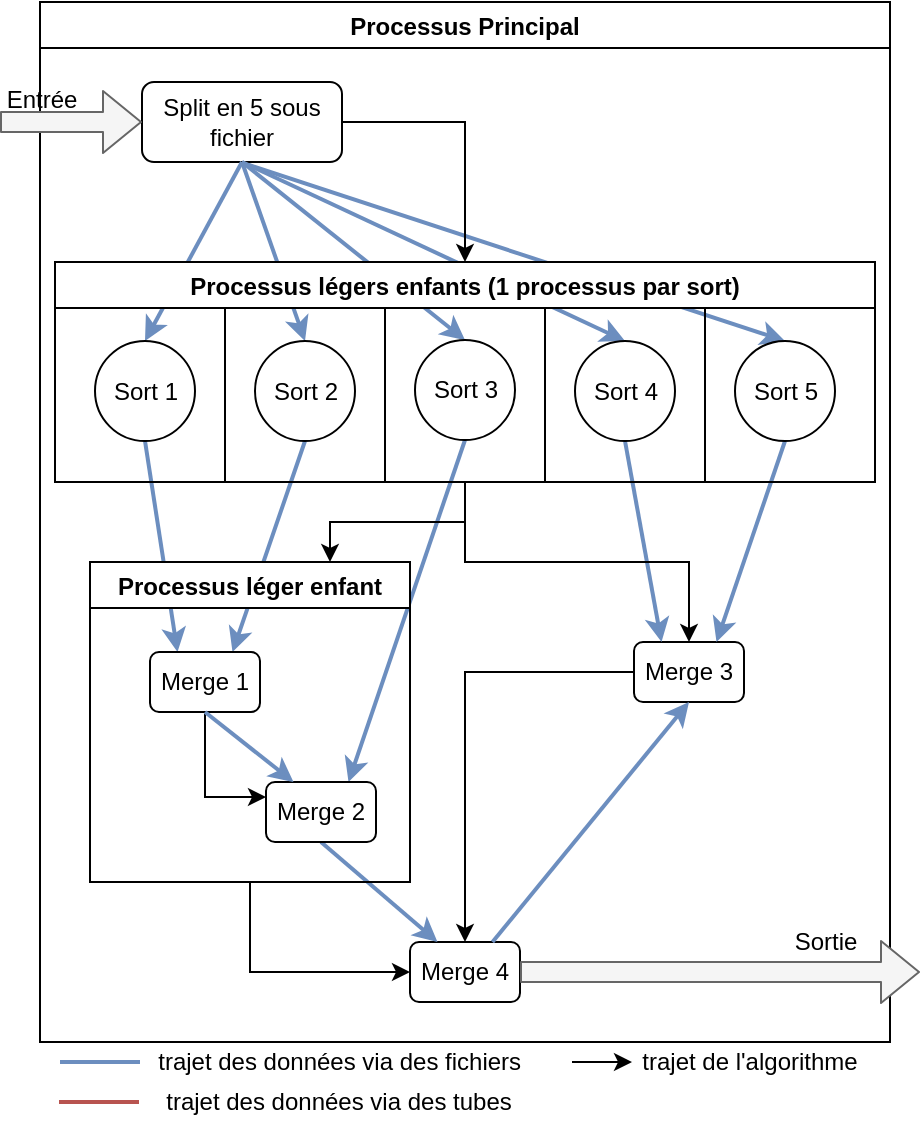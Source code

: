 <mxfile version="10.5.4" type="device"><diagram id="BPp9iIBs97n_RxTWuESZ" name="Page-1"><mxGraphModel dx="741" dy="588" grid="1" gridSize="10" guides="1" tooltips="1" connect="1" arrows="1" fold="1" page="1" pageScale="1" pageWidth="2970" pageHeight="2100" math="0" shadow="0"><root><mxCell id="0"/><mxCell id="1" parent="0"/><mxCell id="PF66NQztbfEcBdRwq2xC-1" value="" style="endArrow=classic;html=1;fillColor=#dae8fc;strokeColor=#6c8ebf;strokeWidth=2;entryX=0.5;entryY=0;entryDx=0;entryDy=0;endFill=1;" parent="1" target="PF66NQztbfEcBdRwq2xC-38" edge="1"><mxGeometry width="50" height="50" relative="1" as="geometry"><mxPoint x="1680" y="160.0" as="sourcePoint"/><mxPoint x="1672.5" y="289.833" as="targetPoint"/></mxGeometry></mxCell><mxCell id="PF66NQztbfEcBdRwq2xC-2" value="Processus Principal" style="swimlane;" parent="1" vertex="1"><mxGeometry x="1580" y="80" width="425" height="520" as="geometry"/></mxCell><mxCell id="PF66NQztbfEcBdRwq2xC-3" style="edgeStyle=orthogonalEdgeStyle;rounded=0;orthogonalLoop=1;jettySize=auto;html=1;entryX=0.5;entryY=0;entryDx=0;entryDy=0;exitX=1;exitY=0.5;exitDx=0;exitDy=0;" parent="PF66NQztbfEcBdRwq2xC-2" source="PF66NQztbfEcBdRwq2xC-4" target="PF66NQztbfEcBdRwq2xC-33" edge="1"><mxGeometry relative="1" as="geometry"><mxPoint x="79.69" y="109.931" as="targetPoint"/></mxGeometry></mxCell><mxCell id="PF66NQztbfEcBdRwq2xC-4" value="Split en 5 sous fichier" style="rounded=1;whiteSpace=wrap;html=1;" parent="PF66NQztbfEcBdRwq2xC-2" vertex="1"><mxGeometry x="51" y="40" width="100" height="40" as="geometry"/></mxCell><mxCell id="PF66NQztbfEcBdRwq2xC-5" style="edgeStyle=orthogonalEdgeStyle;rounded=0;orthogonalLoop=1;jettySize=auto;html=1;entryX=0.5;entryY=0;entryDx=0;entryDy=0;" parent="PF66NQztbfEcBdRwq2xC-2" edge="1"><mxGeometry relative="1" as="geometry"><mxPoint x="105" y="125.103" as="sourcePoint"/></mxGeometry></mxCell><mxCell id="PF66NQztbfEcBdRwq2xC-6" style="edgeStyle=orthogonalEdgeStyle;rounded=0;orthogonalLoop=1;jettySize=auto;html=1;entryX=0.5;entryY=0;entryDx=0;entryDy=0;" parent="PF66NQztbfEcBdRwq2xC-2" edge="1"><mxGeometry relative="1" as="geometry"><mxPoint x="297" y="229.931" as="sourcePoint"/></mxGeometry></mxCell><mxCell id="PF66NQztbfEcBdRwq2xC-7" style="edgeStyle=orthogonalEdgeStyle;rounded=0;orthogonalLoop=1;jettySize=auto;html=1;entryX=0.5;entryY=0;entryDx=0;entryDy=0;" parent="PF66NQztbfEcBdRwq2xC-2" edge="1"><mxGeometry relative="1" as="geometry"><mxPoint x="232" y="194.759" as="sourcePoint"/></mxGeometry></mxCell><mxCell id="PF66NQztbfEcBdRwq2xC-8" style="edgeStyle=orthogonalEdgeStyle;rounded=0;orthogonalLoop=1;jettySize=auto;html=1;entryX=0.5;entryY=0;entryDx=0;entryDy=0;" parent="PF66NQztbfEcBdRwq2xC-2" edge="1"><mxGeometry relative="1" as="geometry"><mxPoint x="170" y="160.276" as="sourcePoint"/></mxGeometry></mxCell><mxCell id="PF66NQztbfEcBdRwq2xC-9" value="" style="endArrow=none;html=1;fillColor=#dae8fc;strokeColor=#6c8ebf;strokeWidth=2;entryX=0.5;entryY=1;entryDx=0;entryDy=0;exitX=0.25;exitY=0;exitDx=0;exitDy=0;endFill=0;startArrow=classic;startFill=1;" parent="PF66NQztbfEcBdRwq2xC-2" source="PF66NQztbfEcBdRwq2xC-23" target="PF66NQztbfEcBdRwq2xC-34" edge="1"><mxGeometry width="50" height="50" relative="1" as="geometry"><mxPoint x="80" y="270" as="sourcePoint"/><mxPoint x="90" y="260" as="targetPoint"/></mxGeometry></mxCell><mxCell id="PF66NQztbfEcBdRwq2xC-10" value="" style="endArrow=none;html=1;fillColor=#dae8fc;strokeColor=#6c8ebf;strokeWidth=2;entryX=0.5;entryY=1;entryDx=0;entryDy=0;exitX=0.75;exitY=0;exitDx=0;exitDy=0;endFill=0;startArrow=classic;startFill=1;" parent="PF66NQztbfEcBdRwq2xC-2" source="PF66NQztbfEcBdRwq2xC-23" target="PF66NQztbfEcBdRwq2xC-35" edge="1"><mxGeometry width="50" height="50" relative="1" as="geometry"><mxPoint x="118" y="270" as="sourcePoint"/><mxPoint x="121" y="280" as="targetPoint"/></mxGeometry></mxCell><mxCell id="PF66NQztbfEcBdRwq2xC-11" value="" style="endArrow=none;html=1;exitX=0.75;exitY=0;exitDx=0;exitDy=0;fillColor=#dae8fc;strokeColor=#6c8ebf;strokeWidth=2;entryX=0.5;entryY=1;entryDx=0;entryDy=0;endFill=0;startArrow=classic;startFill=1;" parent="PF66NQztbfEcBdRwq2xC-2" source="PF66NQztbfEcBdRwq2xC-24" target="PF66NQztbfEcBdRwq2xC-36" edge="1"><mxGeometry width="50" height="50" relative="1" as="geometry"><mxPoint x="176.667" y="374.833" as="sourcePoint"/><mxPoint x="190" y="310" as="targetPoint"/></mxGeometry></mxCell><mxCell id="PF66NQztbfEcBdRwq2xC-12" value="Merge 4" style="rounded=1;whiteSpace=wrap;html=1;" parent="PF66NQztbfEcBdRwq2xC-2" vertex="1"><mxGeometry x="185" y="470" width="55" height="30" as="geometry"/></mxCell><mxCell id="PF66NQztbfEcBdRwq2xC-13" style="edgeStyle=orthogonalEdgeStyle;rounded=0;orthogonalLoop=1;jettySize=auto;html=1;entryX=0;entryY=0.5;entryDx=0;entryDy=0;strokeWidth=1;exitX=0.5;exitY=1;exitDx=0;exitDy=0;" parent="PF66NQztbfEcBdRwq2xC-2" source="PF66NQztbfEcBdRwq2xC-22" target="PF66NQztbfEcBdRwq2xC-12" edge="1"><mxGeometry relative="1" as="geometry"><mxPoint x="180" y="530" as="sourcePoint"/></mxGeometry></mxCell><mxCell id="PF66NQztbfEcBdRwq2xC-14" style="edgeStyle=orthogonalEdgeStyle;rounded=0;orthogonalLoop=1;jettySize=auto;html=1;entryX=0.5;entryY=0;entryDx=0;entryDy=0;" parent="PF66NQztbfEcBdRwq2xC-2" source="PF66NQztbfEcBdRwq2xC-15" target="PF66NQztbfEcBdRwq2xC-12" edge="1"><mxGeometry relative="1" as="geometry"/></mxCell><mxCell id="PF66NQztbfEcBdRwq2xC-15" value="Merge 3" style="rounded=1;whiteSpace=wrap;html=1;" parent="PF66NQztbfEcBdRwq2xC-2" vertex="1"><mxGeometry x="297" y="320" width="55" height="30" as="geometry"/></mxCell><mxCell id="PF66NQztbfEcBdRwq2xC-16" value="" style="endArrow=classic;html=1;fillColor=#dae8fc;strokeColor=#6c8ebf;strokeWidth=2;entryX=0.5;entryY=1;entryDx=0;entryDy=0;exitX=0.75;exitY=0;exitDx=0;exitDy=0;endFill=1;" parent="PF66NQztbfEcBdRwq2xC-2" source="PF66NQztbfEcBdRwq2xC-12" target="PF66NQztbfEcBdRwq2xC-15" edge="1"><mxGeometry width="50" height="50" relative="1" as="geometry"><mxPoint x="340" y="470" as="sourcePoint"/><mxPoint x="280" y="420" as="targetPoint"/></mxGeometry></mxCell><mxCell id="PF66NQztbfEcBdRwq2xC-17" value="" style="endArrow=classic;html=1;fillColor=#dae8fc;strokeColor=#6c8ebf;strokeWidth=2;exitX=0.5;exitY=1;exitDx=0;exitDy=0;entryX=0.25;entryY=0;entryDx=0;entryDy=0;endFill=1;" parent="PF66NQztbfEcBdRwq2xC-2" source="PF66NQztbfEcBdRwq2xC-37" target="PF66NQztbfEcBdRwq2xC-15" edge="1"><mxGeometry width="50" height="50" relative="1" as="geometry"><mxPoint x="270" y="320" as="sourcePoint"/><mxPoint x="290" y="290" as="targetPoint"/></mxGeometry></mxCell><mxCell id="PF66NQztbfEcBdRwq2xC-18" value="" style="endArrow=none;html=1;entryX=0.5;entryY=1;entryDx=0;entryDy=0;fillColor=#dae8fc;strokeColor=#6c8ebf;strokeWidth=2;exitX=0.25;exitY=0;exitDx=0;exitDy=0;endFill=0;startArrow=classic;startFill=1;" parent="PF66NQztbfEcBdRwq2xC-2" source="PF66NQztbfEcBdRwq2xC-12" target="PF66NQztbfEcBdRwq2xC-24" edge="1"><mxGeometry width="50" height="50" relative="1" as="geometry"><mxPoint x="200" y="510" as="sourcePoint"/><mxPoint x="173" y="415" as="targetPoint"/></mxGeometry></mxCell><mxCell id="PF66NQztbfEcBdRwq2xC-19" value="" style="endArrow=none;html=1;fillColor=#dae8fc;strokeColor=#6c8ebf;strokeWidth=2;entryX=0.5;entryY=1;entryDx=0;entryDy=0;exitX=0.75;exitY=0;exitDx=0;exitDy=0;endFill=0;startArrow=classic;startFill=1;" parent="PF66NQztbfEcBdRwq2xC-2" source="PF66NQztbfEcBdRwq2xC-15" target="PF66NQztbfEcBdRwq2xC-38" edge="1"><mxGeometry width="50" height="50" relative="1" as="geometry"><mxPoint x="360" y="320" as="sourcePoint"/><mxPoint x="333" y="350" as="targetPoint"/></mxGeometry></mxCell><mxCell id="PF66NQztbfEcBdRwq2xC-20" value="" style="shape=flexArrow;endArrow=classic;html=1;strokeWidth=1;fillColor=#f5f5f5;strokeColor=#666666;gradientColor=none;exitX=1;exitY=0.5;exitDx=0;exitDy=0;" parent="PF66NQztbfEcBdRwq2xC-2" source="PF66NQztbfEcBdRwq2xC-12" edge="1"><mxGeometry width="50" height="50" relative="1" as="geometry"><mxPoint x="333" y="535" as="sourcePoint"/><mxPoint x="440" y="485" as="targetPoint"/></mxGeometry></mxCell><mxCell id="PF66NQztbfEcBdRwq2xC-21" style="edgeStyle=orthogonalEdgeStyle;rounded=0;orthogonalLoop=1;jettySize=auto;html=1;entryX=0.75;entryY=0;entryDx=0;entryDy=0;" parent="PF66NQztbfEcBdRwq2xC-2" source="PF66NQztbfEcBdRwq2xC-33" target="PF66NQztbfEcBdRwq2xC-22" edge="1"><mxGeometry relative="1" as="geometry"><mxPoint x="170" y="270" as="targetPoint"/><Array as="points"><mxPoint x="213" y="260"/><mxPoint x="145" y="260"/></Array></mxGeometry></mxCell><mxCell id="PF66NQztbfEcBdRwq2xC-22" value="Processus léger enfant" style="swimlane;" parent="PF66NQztbfEcBdRwq2xC-2" vertex="1"><mxGeometry x="25" y="280" width="160" height="160" as="geometry"/></mxCell><mxCell id="PF66NQztbfEcBdRwq2xC-23" value="Merge 1" style="rounded=1;whiteSpace=wrap;html=1;" parent="PF66NQztbfEcBdRwq2xC-22" vertex="1"><mxGeometry x="30" y="45" width="55" height="30" as="geometry"/></mxCell><mxCell id="PF66NQztbfEcBdRwq2xC-24" value="Merge 2" style="rounded=1;whiteSpace=wrap;html=1;" parent="PF66NQztbfEcBdRwq2xC-22" vertex="1"><mxGeometry x="88" y="110" width="55" height="30" as="geometry"/></mxCell><mxCell id="PF66NQztbfEcBdRwq2xC-25" style="edgeStyle=orthogonalEdgeStyle;rounded=0;orthogonalLoop=1;jettySize=auto;html=1;entryX=0;entryY=0.25;entryDx=0;entryDy=0;strokeWidth=1;exitX=0.5;exitY=1;exitDx=0;exitDy=0;" parent="PF66NQztbfEcBdRwq2xC-22" source="PF66NQztbfEcBdRwq2xC-23" target="PF66NQztbfEcBdRwq2xC-24" edge="1"><mxGeometry relative="1" as="geometry"/></mxCell><mxCell id="PF66NQztbfEcBdRwq2xC-26" value="" style="endArrow=classic;html=1;entryX=0.25;entryY=0;entryDx=0;entryDy=0;exitX=0.5;exitY=1;exitDx=0;exitDy=0;fillColor=#dae8fc;strokeColor=#6c8ebf;strokeWidth=2;endFill=1;" parent="PF66NQztbfEcBdRwq2xC-22" source="PF66NQztbfEcBdRwq2xC-23" target="PF66NQztbfEcBdRwq2xC-24" edge="1"><mxGeometry width="50" height="50" relative="1" as="geometry"><mxPoint x="-1523" y="-25" as="sourcePoint"/><mxPoint x="-1537" y="-195" as="targetPoint"/></mxGeometry></mxCell><mxCell id="PF66NQztbfEcBdRwq2xC-27" value="Sortie" style="text;html=1;strokeColor=none;fillColor=none;align=center;verticalAlign=middle;whiteSpace=wrap;rounded=0;" parent="PF66NQztbfEcBdRwq2xC-2" vertex="1"><mxGeometry x="372.5" y="460" width="40" height="20" as="geometry"/></mxCell><mxCell id="PF66NQztbfEcBdRwq2xC-28" value="" style="endArrow=classic;html=1;fillColor=#dae8fc;strokeColor=#6c8ebf;strokeWidth=2;entryX=0.5;entryY=0;entryDx=0;entryDy=0;exitX=0.5;exitY=1;exitDx=0;exitDy=0;endFill=1;" parent="PF66NQztbfEcBdRwq2xC-2" source="PF66NQztbfEcBdRwq2xC-4" target="PF66NQztbfEcBdRwq2xC-34" edge="1"><mxGeometry width="50" height="50" relative="1" as="geometry"><mxPoint x="79.167" y="334.833" as="sourcePoint"/><mxPoint x="62.5" y="229.833" as="targetPoint"/></mxGeometry></mxCell><mxCell id="PF66NQztbfEcBdRwq2xC-29" value="" style="endArrow=classic;html=1;fillColor=#dae8fc;strokeColor=#6c8ebf;strokeWidth=2;entryX=0.5;entryY=0;entryDx=0;entryDy=0;exitX=0.5;exitY=1;exitDx=0;exitDy=0;endFill=1;" parent="PF66NQztbfEcBdRwq2xC-2" source="PF66NQztbfEcBdRwq2xC-4" target="PF66NQztbfEcBdRwq2xC-35" edge="1"><mxGeometry width="50" height="50" relative="1" as="geometry"><mxPoint x="110.833" y="89.833" as="sourcePoint"/><mxPoint x="62.5" y="179.833" as="targetPoint"/></mxGeometry></mxCell><mxCell id="PF66NQztbfEcBdRwq2xC-30" value="" style="endArrow=classic;html=1;fillColor=#dae8fc;strokeColor=#6c8ebf;strokeWidth=2;entryX=0.5;entryY=0;entryDx=0;entryDy=0;exitX=0.5;exitY=1;exitDx=0;exitDy=0;endFill=1;" parent="PF66NQztbfEcBdRwq2xC-2" source="PF66NQztbfEcBdRwq2xC-4" target="PF66NQztbfEcBdRwq2xC-36" edge="1"><mxGeometry width="50" height="50" relative="1" as="geometry"><mxPoint x="120.833" y="99.833" as="sourcePoint"/><mxPoint x="72.5" y="189.833" as="targetPoint"/></mxGeometry></mxCell><mxCell id="PF66NQztbfEcBdRwq2xC-31" value="" style="endArrow=classic;html=1;fillColor=#dae8fc;strokeColor=#6c8ebf;strokeWidth=2;entryX=0.5;entryY=0;entryDx=0;entryDy=0;exitX=0.5;exitY=1;exitDx=0;exitDy=0;endFill=1;" parent="PF66NQztbfEcBdRwq2xC-2" source="PF66NQztbfEcBdRwq2xC-4" target="PF66NQztbfEcBdRwq2xC-37" edge="1"><mxGeometry width="50" height="50" relative="1" as="geometry"><mxPoint x="130.833" y="109.833" as="sourcePoint"/><mxPoint x="82.5" y="199.833" as="targetPoint"/></mxGeometry></mxCell><mxCell id="PF66NQztbfEcBdRwq2xC-32" style="edgeStyle=orthogonalEdgeStyle;rounded=0;orthogonalLoop=1;jettySize=auto;html=1;" parent="PF66NQztbfEcBdRwq2xC-2" source="PF66NQztbfEcBdRwq2xC-33" target="PF66NQztbfEcBdRwq2xC-15" edge="1"><mxGeometry relative="1" as="geometry"/></mxCell><mxCell id="PF66NQztbfEcBdRwq2xC-33" value="Processus légers enfants (1 processus par sort)" style="swimlane;" parent="PF66NQztbfEcBdRwq2xC-2" vertex="1"><mxGeometry x="7.5" y="130" width="410" height="110" as="geometry"/></mxCell><mxCell id="PF66NQztbfEcBdRwq2xC-34" value="Sort 1" style="ellipse;whiteSpace=wrap;html=1;aspect=fixed;" parent="PF66NQztbfEcBdRwq2xC-33" vertex="1"><mxGeometry x="20" y="39.5" width="50" height="50" as="geometry"/></mxCell><mxCell id="PF66NQztbfEcBdRwq2xC-35" value="Sort 2" style="ellipse;whiteSpace=wrap;html=1;aspect=fixed;" parent="PF66NQztbfEcBdRwq2xC-33" vertex="1"><mxGeometry x="100" y="39.5" width="50" height="50" as="geometry"/></mxCell><mxCell id="PF66NQztbfEcBdRwq2xC-36" value="Sort 3" style="ellipse;whiteSpace=wrap;html=1;aspect=fixed;" parent="PF66NQztbfEcBdRwq2xC-33" vertex="1"><mxGeometry x="180" y="39" width="50" height="50" as="geometry"/></mxCell><mxCell id="PF66NQztbfEcBdRwq2xC-37" value="Sort 4" style="ellipse;whiteSpace=wrap;html=1;aspect=fixed;" parent="PF66NQztbfEcBdRwq2xC-33" vertex="1"><mxGeometry x="260" y="39.5" width="50" height="50" as="geometry"/></mxCell><mxCell id="PF66NQztbfEcBdRwq2xC-38" value="Sort 5&lt;br&gt;" style="ellipse;whiteSpace=wrap;html=1;aspect=fixed;" parent="PF66NQztbfEcBdRwq2xC-33" vertex="1"><mxGeometry x="340" y="39.5" width="50" height="50" as="geometry"/></mxCell><mxCell id="PF66NQztbfEcBdRwq2xC-39" value="" style="endArrow=none;html=1;" parent="PF66NQztbfEcBdRwq2xC-33" edge="1"><mxGeometry width="50" height="50" relative="1" as="geometry"><mxPoint x="85" y="110" as="sourcePoint"/><mxPoint x="85" y="23" as="targetPoint"/></mxGeometry></mxCell><mxCell id="PF66NQztbfEcBdRwq2xC-40" value="" style="endArrow=none;html=1;" parent="PF66NQztbfEcBdRwq2xC-33" edge="1"><mxGeometry width="50" height="50" relative="1" as="geometry"><mxPoint x="325.0" y="110" as="sourcePoint"/><mxPoint x="325.0" y="23" as="targetPoint"/></mxGeometry></mxCell><mxCell id="PF66NQztbfEcBdRwq2xC-41" value="" style="endArrow=none;html=1;" parent="PF66NQztbfEcBdRwq2xC-33" edge="1"><mxGeometry width="50" height="50" relative="1" as="geometry"><mxPoint x="245.0" y="110" as="sourcePoint"/><mxPoint x="245.0" y="23" as="targetPoint"/></mxGeometry></mxCell><mxCell id="PF66NQztbfEcBdRwq2xC-42" value="" style="endArrow=none;html=1;" parent="PF66NQztbfEcBdRwq2xC-33" edge="1"><mxGeometry width="50" height="50" relative="1" as="geometry"><mxPoint x="165.0" y="110" as="sourcePoint"/><mxPoint x="165.0" y="23" as="targetPoint"/></mxGeometry></mxCell><mxCell id="PF66NQztbfEcBdRwq2xC-43" value="" style="endArrow=none;html=1;fillColor=#dae8fc;strokeColor=#6c8ebf;strokeWidth=2;" parent="1" edge="1"><mxGeometry width="50" height="50" relative="1" as="geometry"><mxPoint x="1630" y="610" as="sourcePoint"/><mxPoint x="1590" y="610" as="targetPoint"/></mxGeometry></mxCell><mxCell id="PF66NQztbfEcBdRwq2xC-44" value="" style="shape=flexArrow;endArrow=classic;html=1;strokeWidth=1;entryX=0;entryY=0.5;entryDx=0;entryDy=0;fillColor=#f5f5f5;strokeColor=#666666;gradientColor=none;" parent="1" target="PF66NQztbfEcBdRwq2xC-4" edge="1"><mxGeometry width="50" height="50" relative="1" as="geometry"><mxPoint x="1560" y="140" as="sourcePoint"/><mxPoint x="1570" y="110" as="targetPoint"/></mxGeometry></mxCell><mxCell id="PF66NQztbfEcBdRwq2xC-45" value="Entrée" style="text;html=1;strokeColor=none;fillColor=none;align=center;verticalAlign=middle;whiteSpace=wrap;rounded=0;" parent="1" vertex="1"><mxGeometry x="1561" y="119" width="40" height="20" as="geometry"/></mxCell><mxCell id="PF66NQztbfEcBdRwq2xC-46" value="trajet des données via des fichiers&amp;nbsp;" style="text;html=1;strokeColor=none;fillColor=none;align=center;verticalAlign=middle;whiteSpace=wrap;rounded=0;" parent="1" vertex="1"><mxGeometry x="1638" y="600" width="187" height="20" as="geometry"/></mxCell><mxCell id="PF66NQztbfEcBdRwq2xC-47" value="" style="endArrow=classic;html=1;" parent="1" edge="1"><mxGeometry width="50" height="50" relative="1" as="geometry"><mxPoint x="1846" y="610" as="sourcePoint"/><mxPoint x="1876" y="610" as="targetPoint"/></mxGeometry></mxCell><mxCell id="PF66NQztbfEcBdRwq2xC-48" value="trajet de l'algorithme" style="text;html=1;strokeColor=none;fillColor=none;align=center;verticalAlign=middle;whiteSpace=wrap;rounded=0;" parent="1" vertex="1"><mxGeometry x="1876" y="600" width="118" height="20" as="geometry"/></mxCell><mxCell id="PF66NQztbfEcBdRwq2xC-49" value="" style="endArrow=none;html=1;fillColor=#f8cecc;strokeColor=#b85450;strokeWidth=2;" parent="1" edge="1"><mxGeometry width="50" height="50" relative="1" as="geometry"><mxPoint x="1629.5" y="630" as="sourcePoint"/><mxPoint x="1589.5" y="630" as="targetPoint"/></mxGeometry></mxCell><mxCell id="PF66NQztbfEcBdRwq2xC-50" value="trajet des données via des tubes" style="text;html=1;strokeColor=none;fillColor=none;align=center;verticalAlign=middle;whiteSpace=wrap;rounded=0;" parent="1" vertex="1"><mxGeometry x="1635.5" y="620" width="187" height="20" as="geometry"/></mxCell></root></mxGraphModel></diagram></mxfile>
